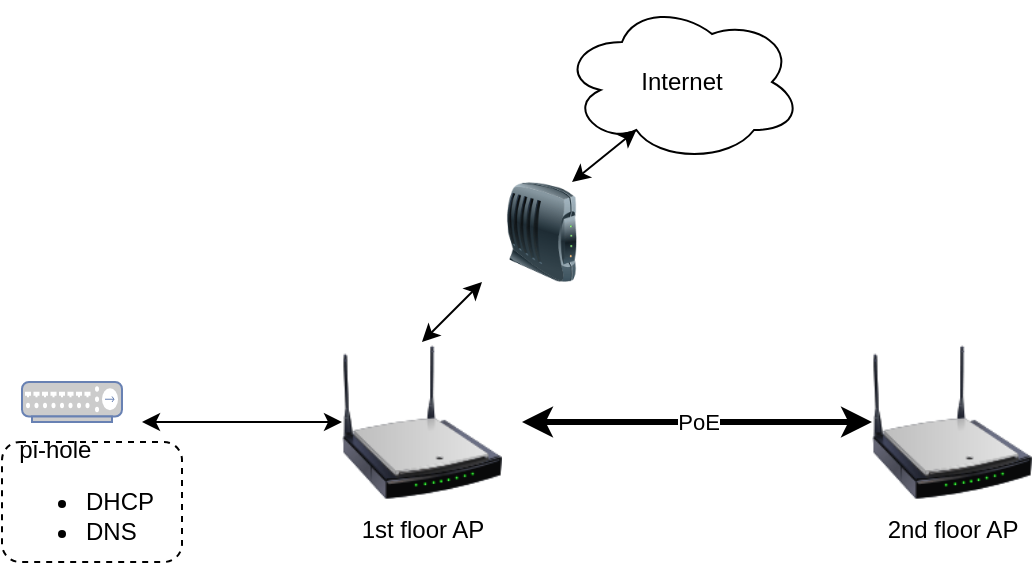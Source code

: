 <mxfile version="12.9.3" type="github"><diagram id="mYLeq-nyKpzClfBrtyMi" name="Page-1"><mxGraphModel dx="573" dy="876" grid="1" gridSize="10" guides="1" tooltips="1" connect="1" arrows="1" fold="1" page="1" pageScale="1" pageWidth="850" pageHeight="1100" math="0" shadow="0"><root><mxCell id="0"/><mxCell id="1" parent="0"/><mxCell id="biianqtAshMLmKHlSj_L-2" value="Internet" style="ellipse;shape=cloud;whiteSpace=wrap;html=1;" vertex="1" parent="1"><mxGeometry x="330" y="40" width="120" height="80" as="geometry"/></mxCell><mxCell id="biianqtAshMLmKHlSj_L-3" value="" style="image;html=1;labelBackgroundColor=#ffffff;image=img/lib/clip_art/networking/Modem_128x128.png" vertex="1" parent="1"><mxGeometry x="290" y="130" width="60" height="50" as="geometry"/></mxCell><mxCell id="biianqtAshMLmKHlSj_L-19" style="edgeStyle=orthogonalEdgeStyle;rounded=0;orthogonalLoop=1;jettySize=auto;html=1;startArrow=classic;startFill=1;strokeWidth=1;entryX=1;entryY=0.5;entryDx=0;entryDy=0;" edge="1" parent="1" source="biianqtAshMLmKHlSj_L-6" target="biianqtAshMLmKHlSj_L-14"><mxGeometry relative="1" as="geometry"><mxPoint x="140" y="248" as="targetPoint"/></mxGeometry></mxCell><mxCell id="biianqtAshMLmKHlSj_L-6" value="1st floor AP" style="image;html=1;labelBackgroundColor=#ffffff;image=img/lib/clip_art/networking/Wireless_Router_N_128x128.png" vertex="1" parent="1"><mxGeometry x="220" y="210" width="80" height="80" as="geometry"/></mxCell><mxCell id="biianqtAshMLmKHlSj_L-8" value="PoE" style="edgeStyle=orthogonalEdgeStyle;rounded=0;orthogonalLoop=1;jettySize=auto;html=1;startArrow=classic;startFill=1;strokeWidth=3;" edge="1" parent="1"><mxGeometry relative="1" as="geometry"><mxPoint x="485" y="250" as="sourcePoint"/><mxPoint x="310" y="250" as="targetPoint"/></mxGeometry></mxCell><mxCell id="biianqtAshMLmKHlSj_L-7" value="2nd floor AP" style="image;html=1;labelBackgroundColor=#ffffff;image=img/lib/clip_art/networking/Wireless_Router_N_128x128.png" vertex="1" parent="1"><mxGeometry x="485" y="210" width="80" height="80" as="geometry"/></mxCell><mxCell id="biianqtAshMLmKHlSj_L-10" value="" style="endArrow=classic;startArrow=classic;html=1;exitX=0.75;exitY=0;exitDx=0;exitDy=0;entryX=0.31;entryY=0.8;entryDx=0;entryDy=0;entryPerimeter=0;rounded=0;" edge="1" parent="1" source="biianqtAshMLmKHlSj_L-3" target="biianqtAshMLmKHlSj_L-2"><mxGeometry width="50" height="50" relative="1" as="geometry"><mxPoint x="290" y="150" as="sourcePoint"/><mxPoint x="340" y="100" as="targetPoint"/></mxGeometry></mxCell><mxCell id="biianqtAshMLmKHlSj_L-11" value="" style="endArrow=classic;startArrow=classic;html=1;strokeWidth=1;exitX=0.5;exitY=0;exitDx=0;exitDy=0;entryX=0;entryY=1;entryDx=0;entryDy=0;" edge="1" parent="1" source="biianqtAshMLmKHlSj_L-6" target="biianqtAshMLmKHlSj_L-3"><mxGeometry width="50" height="50" relative="1" as="geometry"><mxPoint x="245" y="230" as="sourcePoint"/><mxPoint x="295" y="180" as="targetPoint"/></mxGeometry></mxCell><mxCell id="biianqtAshMLmKHlSj_L-18" value="" style="group" vertex="1" connectable="0" parent="1"><mxGeometry x="60" y="235" width="60" height="33" as="geometry"/></mxCell><mxCell id="biianqtAshMLmKHlSj_L-17" value="" style="fontColor=#0066CC;verticalAlign=top;verticalLabelPosition=bottom;labelPosition=center;align=center;html=1;outlineConnect=0;fillColor=#CCCCCC;strokeColor=#6881B3;gradientColor=none;gradientDirection=north;strokeWidth=2;shape=mxgraph.networks.hub;" vertex="1" parent="biianqtAshMLmKHlSj_L-18"><mxGeometry y="-5" width="50" height="20" as="geometry"/></mxCell><mxCell id="biianqtAshMLmKHlSj_L-14" value="" style="shape=image;html=1;verticalAlign=top;verticalLabelPosition=bottom;labelBackgroundColor=#ffffff;imageAspect=0;aspect=fixed;image=https://cdn4.iconfinder.com/data/icons/logos-and-brands/512/272_Raspberry_Pi_logo-128.png" vertex="1" parent="biianqtAshMLmKHlSj_L-18"><mxGeometry x="30" width="30" height="30" as="geometry"/></mxCell><mxCell id="biianqtAshMLmKHlSj_L-20" value="&amp;nbsp; pi-hole&lt;br&gt;&lt;blockquote style=&quot;margin: 0 0 0 40px ; border: none ; padding: 0px&quot;&gt;&lt;/blockquote&gt;&lt;ul&gt;&lt;li&gt;&lt;span&gt;DHCP&lt;/span&gt;&lt;/li&gt;&lt;li&gt;&lt;span&gt;DNS&lt;/span&gt;&lt;/li&gt;&lt;/ul&gt;" style="text;html=1;strokeColor=#000000;fillColor=none;align=left;verticalAlign=middle;whiteSpace=wrap;rounded=1;dashed=1;" vertex="1" parent="1"><mxGeometry x="50" y="260" width="90" height="60" as="geometry"/></mxCell></root></mxGraphModel></diagram></mxfile>